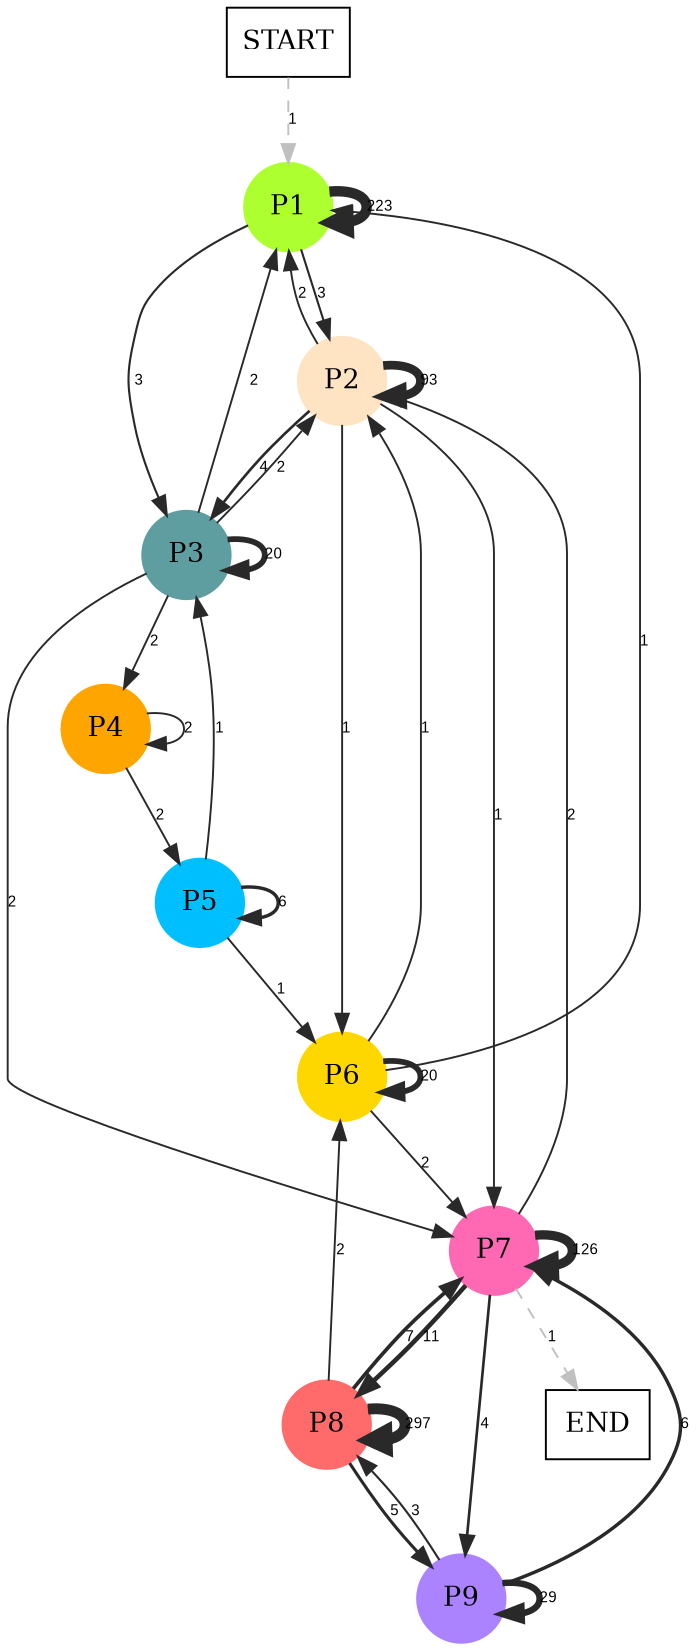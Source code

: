 digraph graphname {
	dpi = 150
	size="16,11!";
	margin = 0;
"P1" [shape=circle, color=greenyellow, style=filled]"P2" [shape=circle, color=bisque, style=filled]"P3" [shape=circle, color=cadetblue, style=filled]"P4" [shape=circle, color=orange, style=filled]"P5" [shape=circle, color=deepskyblue, style=filled]"P7" [shape=circle, color=hotpink, style=filled]"P6" [shape=circle, color=gold, style=filled]"P8" [shape=circle, color=indianred1, style=filled]"P9" [shape=circle, color=mediumpurple1, style=filled]"START" [shape=box, fillcolor=white, style=filled, color=black]"END" [shape=box, fillcolor=white, style=filled, color=black]"P1" -> "P1" [ color=grey16 penwidth = "5.407171771460119"label ="223" labelfloat=false fontname="Arial" fontsize=8]
"P1" -> "P2" [ color=grey16 penwidth = "1.0986122886681098"label ="3" labelfloat=false fontname="Arial" fontsize=8]
"P1" -> "P3" [ color=grey16 penwidth = "1.0986122886681098"label ="3" labelfloat=false fontname="Arial" fontsize=8]
"P2" -> "P1" [ color=grey16 penwidth = "1"label ="2" labelfloat=false fontname="Arial" fontsize=8]
"P2" -> "P2" [ color=grey16 penwidth = "4.532599493153256"label ="93" labelfloat=false fontname="Arial" fontsize=8]
"P2" -> "P3" [ color=grey16 penwidth = "1.3862943611198906"label ="4" labelfloat=false fontname="Arial" fontsize=8]
"P2" -> "P7" [ color=grey16 penwidth = "1"label ="1" labelfloat=false fontname="Arial" fontsize=8]
"P2" -> "P6" [ color=grey16 penwidth = "1"label ="1" labelfloat=false fontname="Arial" fontsize=8]
"P3" -> "P1" [ color=grey16 penwidth = "1"label ="2" labelfloat=false fontname="Arial" fontsize=8]
"P3" -> "P2" [ color=grey16 penwidth = "1"label ="2" labelfloat=false fontname="Arial" fontsize=8]
"P3" -> "P3" [ color=grey16 penwidth = "2.995732273553991"label ="20" labelfloat=false fontname="Arial" fontsize=8]
"P3" -> "P4" [ color=grey16 penwidth = "1"label ="2" labelfloat=false fontname="Arial" fontsize=8]
"P3" -> "P7" [ color=grey16 penwidth = "1"label ="2" labelfloat=false fontname="Arial" fontsize=8]
"P4" -> "P4" [ color=grey16 penwidth = "1"label ="2" labelfloat=false fontname="Arial" fontsize=8]
"P4" -> "P5" [ color=grey16 penwidth = "1"label ="2" labelfloat=false fontname="Arial" fontsize=8]
"P5" -> "P3" [ color=grey16 penwidth = "1"label ="1" labelfloat=false fontname="Arial" fontsize=8]
"P5" -> "P5" [ color=grey16 penwidth = "1.791759469228055"label ="6" labelfloat=false fontname="Arial" fontsize=8]
"P5" -> "P6" [ color=grey16 penwidth = "1"label ="1" labelfloat=false fontname="Arial" fontsize=8]
"P7" -> "P2" [ color=grey16 penwidth = "1"label ="2" labelfloat=false fontname="Arial" fontsize=8]
"P7" -> "P7" [ color=grey16 penwidth = "4.836281906951478"label ="126" labelfloat=false fontname="Arial" fontsize=8]
"P7" -> "P8" [ color=grey16 penwidth = "2.3978952727983707"label ="11" labelfloat=false fontname="Arial" fontsize=8]
"P7" -> "P9" [ color=grey16 penwidth = "1.3862943611198906"label ="4" labelfloat=false fontname="Arial" fontsize=8]
"P7" -> "END" [ style = dashed color=grey label ="1" labelfloat=false fontname="Arial" fontsize=8]
"P6" -> "P1" [ color=grey16 penwidth = "1"label ="1" labelfloat=false fontname="Arial" fontsize=8]
"P6" -> "P2" [ color=grey16 penwidth = "1"label ="1" labelfloat=false fontname="Arial" fontsize=8]
"P6" -> "P7" [ color=grey16 penwidth = "1"label ="2" labelfloat=false fontname="Arial" fontsize=8]
"P6" -> "P6" [ color=grey16 penwidth = "2.995732273553991"label ="20" labelfloat=false fontname="Arial" fontsize=8]
"P8" -> "P7" [ color=grey16 penwidth = "1.9459101490553132"label ="7" labelfloat=false fontname="Arial" fontsize=8]
"P8" -> "P6" [ color=grey16 penwidth = "1"label ="2" labelfloat=false fontname="Arial" fontsize=8]
"P8" -> "P8" [ color=grey16 penwidth = "5.6937321388027"label ="297" labelfloat=false fontname="Arial" fontsize=8]
"P8" -> "P9" [ color=grey16 penwidth = "1.6094379124341003"label ="5" labelfloat=false fontname="Arial" fontsize=8]
"P9" -> "P7" [ color=grey16 penwidth = "1.791759469228055"label ="6" labelfloat=false fontname="Arial" fontsize=8]
"P9" -> "P8" [ color=grey16 penwidth = "1.0986122886681098"label ="3" labelfloat=false fontname="Arial" fontsize=8]
"P9" -> "P9" [ color=grey16 penwidth = "3.367295829986474"label ="29" labelfloat=false fontname="Arial" fontsize=8]
"START" -> "P1" [ style = dashed color=grey label ="1" labelfloat=false fontname="Arial" fontsize=8]
}